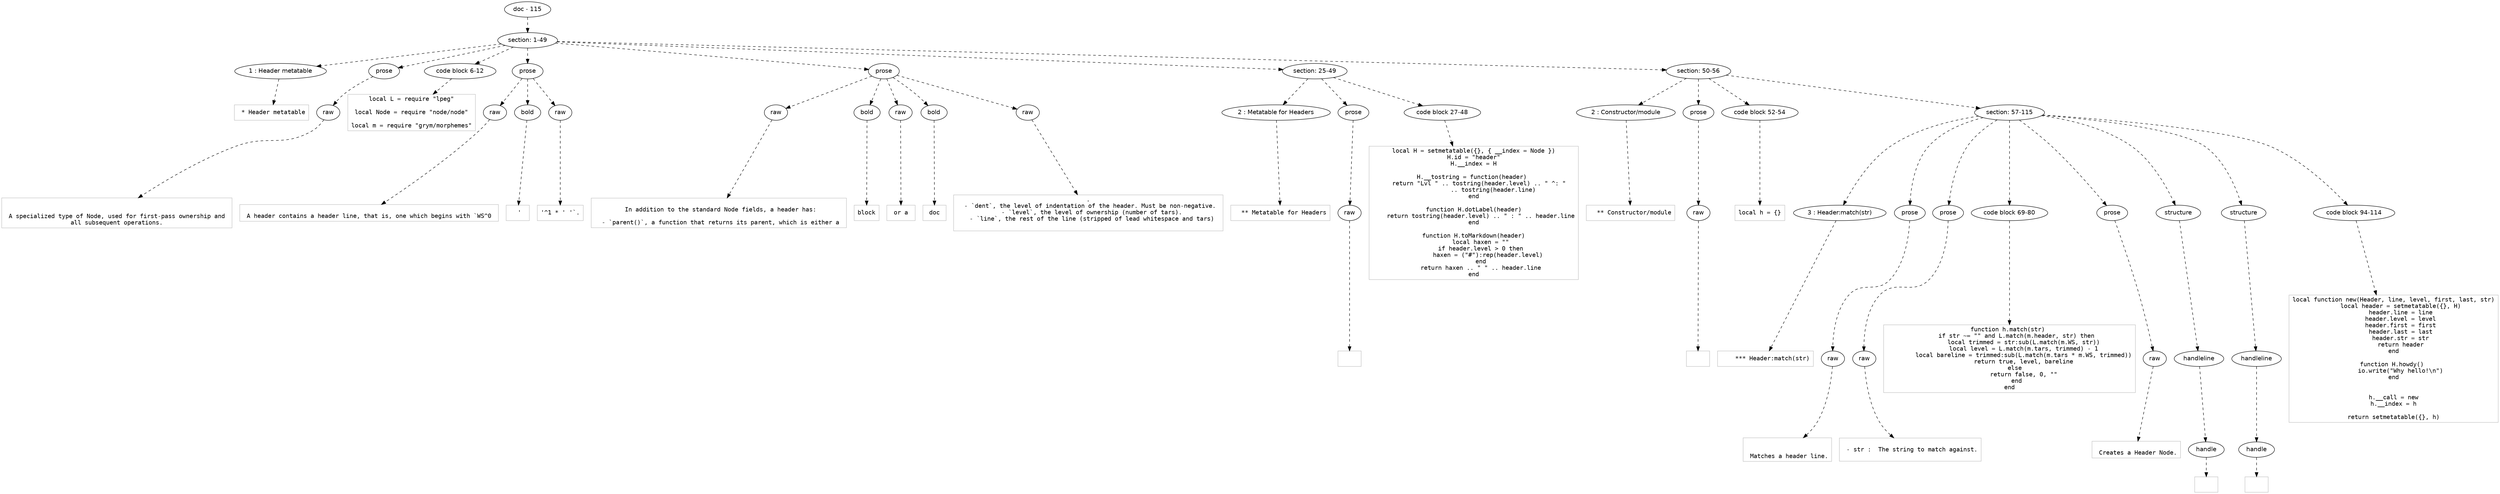 digraph hierarchy {

node [fontname=Helvetica]
edge [style=dashed]

doc_0 [label="doc - 115"]


doc_0 -> { section_1}
{rank=same; section_1}

section_1 [label="section: 1-49"]


section_1 -> { header_2 prose_3 codeblock_4 prose_5 prose_6 section_7 section_8}
{rank=same; header_2 prose_3 codeblock_4 prose_5 prose_6 section_7 section_8}

header_2 [label="1 : Header metatable"]

prose_3 [label="prose"]

codeblock_4 [label="code block 6-12"]

prose_5 [label="prose"]

prose_6 [label="prose"]

section_7 [label="section: 25-49"]

section_8 [label="section: 50-56"]


header_2 -> leaf_9
leaf_9  [color=Gray,shape=rectangle,fontname=Inconsolata,label=" * Header metatable"]
prose_3 -> { raw_10}
{rank=same; raw_10}

raw_10 [label="raw"]


raw_10 -> leaf_11
leaf_11  [color=Gray,shape=rectangle,fontname=Inconsolata,label="

 A specialized type of Node, used for first-pass ownership and 
 all subsequent operations. 
"]
codeblock_4 -> leaf_12
leaf_12  [color=Gray,shape=rectangle,fontname=Inconsolata,label="local L = require \"lpeg\"

local Node = require \"node/node\"

local m = require \"grym/morphemes\""]
prose_5 -> { raw_13 bold_14 raw_15}
{rank=same; raw_13 bold_14 raw_15}

raw_13 [label="raw"]

bold_14 [label="bold"]

raw_15 [label="raw"]


raw_13 -> leaf_16
leaf_16  [color=Gray,shape=rectangle,fontname=Inconsolata,label="
 A header contains a header line, that is, one which begins with `WS^0 "]
bold_14 -> leaf_17
leaf_17  [color=Gray,shape=rectangle,fontname=Inconsolata,label=" '"]
raw_15 -> leaf_18
leaf_18  [color=Gray,shape=rectangle,fontname=Inconsolata,label="'^1 * ' '`.
"]
prose_6 -> { raw_19 bold_20 raw_21 bold_22 raw_23}
{rank=same; raw_19 bold_20 raw_21 bold_22 raw_23}

raw_19 [label="raw"]

bold_20 [label="bold"]

raw_21 [label="raw"]

bold_22 [label="bold"]

raw_23 [label="raw"]


raw_19 -> leaf_24
leaf_24  [color=Gray,shape=rectangle,fontname=Inconsolata,label="
 In addition to the standard Node fields, a header has:
 
  - `parent()`, a function that returns its parent, which is either a "]
bold_20 -> leaf_25
leaf_25  [color=Gray,shape=rectangle,fontname=Inconsolata,label="block"]
raw_21 -> leaf_26
leaf_26  [color=Gray,shape=rectangle,fontname=Inconsolata,label=" or a "]
bold_22 -> leaf_27
leaf_27  [color=Gray,shape=rectangle,fontname=Inconsolata,label="doc"]
raw_23 -> leaf_28
leaf_28  [color=Gray,shape=rectangle,fontname=Inconsolata,label=".
  - `dent`, the level of indentation of the header. Must be non-negative. 
  - `level`, the level of ownership (number of tars).
  - `line`, the rest of the line (stripped of lead whitespace and tars)

"]
section_7 -> { header_29 prose_30 codeblock_31}
{rank=same; header_29 prose_30 codeblock_31}

header_29 [label="2 : Metatable for Headers"]

prose_30 [label="prose"]

codeblock_31 [label="code block 27-48"]


header_29 -> leaf_32
leaf_32  [color=Gray,shape=rectangle,fontname=Inconsolata,label="  ** Metatable for Headers"]
prose_30 -> { raw_33}
{rank=same; raw_33}

raw_33 [label="raw"]


raw_33 -> leaf_34
leaf_34  [color=Gray,shape=rectangle,fontname=Inconsolata,label="
"]
codeblock_31 -> leaf_35
leaf_35  [color=Gray,shape=rectangle,fontname=Inconsolata,label="local H = setmetatable({}, { __index = Node })
H.id = \"header\"
H.__index = H

H.__tostring = function(header) 
    return \"Lvl \" .. tostring(header.level) .. \" ^: \" 
           .. tostring(header.line)
end

function H.dotLabel(header)
    return tostring(header.level) .. \" : \" .. header.line
end

function H.toMarkdown(header)
    local haxen = \"\"
    if header.level > 0 then
        haxen = (\"#\"):rep(header.level)
    end
    return haxen .. \" \" .. header.line
end"]
section_8 -> { header_36 prose_37 codeblock_38 section_39}
{rank=same; header_36 prose_37 codeblock_38 section_39}

header_36 [label="2 : Constructor/module"]

prose_37 [label="prose"]

codeblock_38 [label="code block 52-54"]

section_39 [label="section: 57-115"]


header_36 -> leaf_40
leaf_40  [color=Gray,shape=rectangle,fontname=Inconsolata,label="  ** Constructor/module"]
prose_37 -> { raw_41}
{rank=same; raw_41}

raw_41 [label="raw"]


raw_41 -> leaf_42
leaf_42  [color=Gray,shape=rectangle,fontname=Inconsolata,label="
"]
codeblock_38 -> leaf_43
leaf_43  [color=Gray,shape=rectangle,fontname=Inconsolata,label="local h = {}"]
section_39 -> { header_44 prose_45 prose_46 codeblock_47 prose_48 structure_49 structure_50 codeblock_51}
{rank=same; header_44 prose_45 prose_46 codeblock_47 prose_48 structure_49 structure_50 codeblock_51}

header_44 [label="3 : Header:match(str)"]

prose_45 [label="prose"]

prose_46 [label="prose"]

codeblock_47 [label="code block 69-80"]

prose_48 [label="prose"]

structure_49 [label="structure"]

structure_50 [label="structure"]

codeblock_51 [label="code block 94-114"]


header_44 -> leaf_52
leaf_52  [color=Gray,shape=rectangle,fontname=Inconsolata,label="    *** Header:match(str)"]
prose_45 -> { raw_53}
{rank=same; raw_53}

raw_53 [label="raw"]


raw_53 -> leaf_54
leaf_54  [color=Gray,shape=rectangle,fontname=Inconsolata,label="

 Matches a header line.
"]
prose_46 -> { raw_55}
{rank=same; raw_55}

raw_55 [label="raw"]


raw_55 -> leaf_56
leaf_56  [color=Gray,shape=rectangle,fontname=Inconsolata,label="
 - str :  The string to match against.
 "]
codeblock_47 -> leaf_57
leaf_57  [color=Gray,shape=rectangle,fontname=Inconsolata,label="function h.match(str) 
    if str ~= \"\" and L.match(m.header, str) then
        local trimmed = str:sub(L.match(m.WS, str))
        local level = L.match(m.tars, trimmed) - 1
        local bareline = trimmed:sub(L.match(m.tars * m.WS, trimmed))
        return true, level, bareline
    else 
        return false, 0, \"\"
    end
end"]
prose_48 -> { raw_58}
{rank=same; raw_58}

raw_58 [label="raw"]


raw_58 -> leaf_59
leaf_59  [color=Gray,shape=rectangle,fontname=Inconsolata,label="
 Creates a Header Node.
"]
structure_49 -> { handleline_60}
{rank=same; handleline_60}

handleline_60 [label="handleline"]


handleline_60 -> { handle_61}
{rank=same; handle_61}

handle_61 [label="handle"]


handle_61 -> leaf_62
leaf_62  [color=Gray,shape=rectangle,fontname=Inconsolata,label=""]
structure_50 -> { handleline_63}
{rank=same; handleline_63}

handleline_63 [label="handleline"]


handleline_63 -> { handle_64}
{rank=same; handle_64}

handle_64 [label="handle"]


handle_64 -> leaf_65
leaf_65  [color=Gray,shape=rectangle,fontname=Inconsolata,label=""]
codeblock_51 -> leaf_66
leaf_66  [color=Gray,shape=rectangle,fontname=Inconsolata,label="local function new(Header, line, level, first, last, str)
    local header = setmetatable({}, H)
    header.line = line
    header.level = level
    header.first = first
    header.last = last
    header.str = str
    return header
end

function H.howdy() 
    io.write(\"Why hello!\\n\")
end


h.__call = new
h.__index = h

return setmetatable({}, h)"]

}
